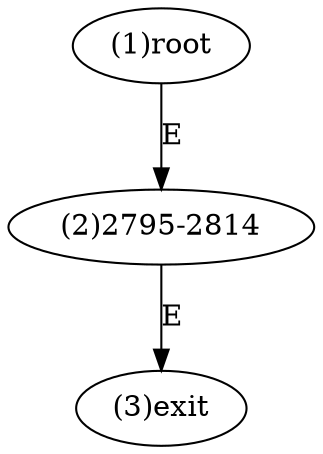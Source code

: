 digraph "" { 
1[ label="(1)root"];
2[ label="(2)2795-2814"];
3[ label="(3)exit"];
1->2[ label="E"];
2->3[ label="E"];
}
